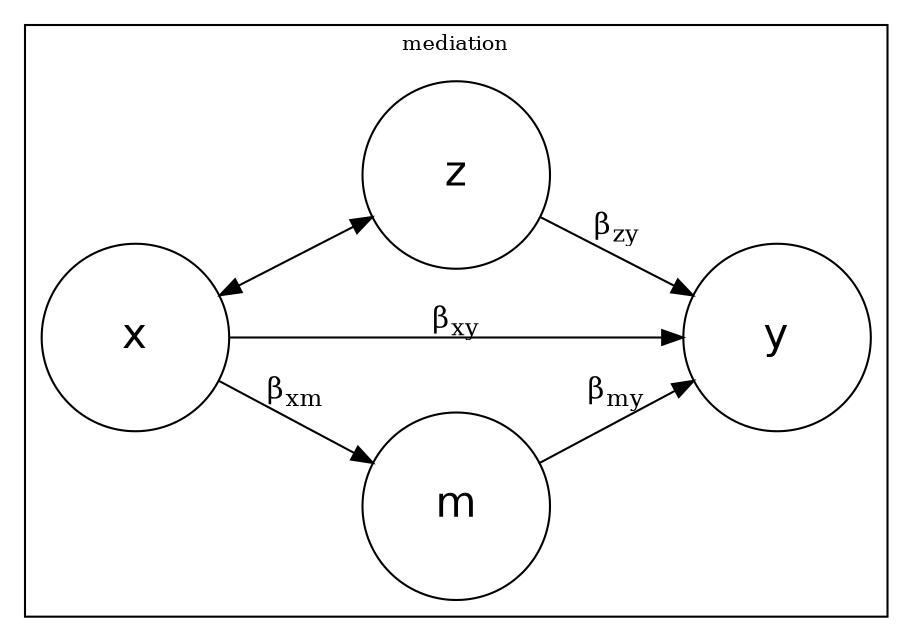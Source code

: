 digraph boxes_and_circles {
  
  # a 'graph' statement
  graph [overlap = true, 
        fontsize = 10,
        rankdir = LR]

  # several 'node' statements
  node [shape = box,
        fontname = Helvetica]

  node [shape = circle,
        fontsize = 20,
        fixedsize = true,
        width = 1.25] // sets as circles

  x1 [label = "x"]
  
  m1 [label = "m"]

  y1 [label = "y"]
  
  z1 [label = "z"]

  
  # several 'edge' statements
  
 	subgraph cluster_1 {
 	
 	label = "mediation";
 
  x1 -> m1 [label = <&beta;<SUB>xm</SUB>>]
  m1 -> y1 [label = <&beta;<SUB>my</SUB>>]
  x1 -> y1 [label = <&beta;<SUB>xy</SUB>>]
  z1 -> y1 [label = <&beta;<SUB>zy</SUB>>]
  x1 -> z1 [dir = both]
  
 	}  

}
